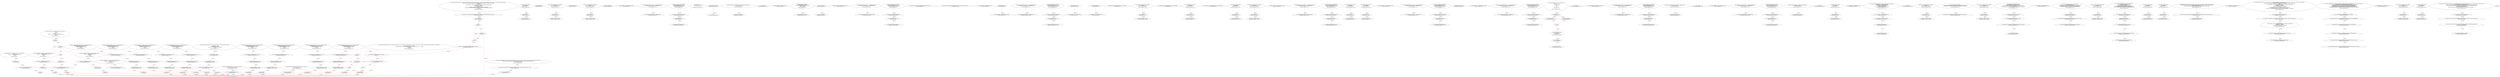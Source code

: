 digraph  {
13 [label="2_ function add(uint256 a, uint256 b) internal pure returns (uint256) {\n        uint256 c = a + b;\n        require(c >= a, \"SafeMath: addition overflow\");\n        return c;\n    }\n13-function_definition-3-7", method="add(uint256 a,uint256 b)", type_label=function_definition];
30 [label="3_ uint256 c = a + b;\n30-new_variable-4-4", method="add(uint256 a,uint256 b)", type_label=new_variable];
38 [label="4_ require(c >= a, \"SafeMath: addition overflow\");\n38-expression_statement-5-5", method="add(uint256 a,uint256 b)", type_label=expression_statement];
48 [label="5_ return c;\n48-return-6-6", method="add(uint256 a,uint256 b)", type_label=return];
50 [label="7_ function sub(uint256 a, uint256 b) internal pure returns (uint256) {\n        require(b <= a, \"SafeMath: subtraction overflow\");\n        uint256 c = a - b;\n        return c;\n    }\n50-function_definition-8-12", method="sub(uint256 a,uint256 b)", type_label=function_definition];
67 [label="8_ require(b <= a, \"SafeMath: subtraction overflow\");\n67-expression_statement-9-9", method="sub(uint256 a,uint256 b)", type_label=expression_statement];
77 [label="9_ uint256 c = a - b;\n77-new_variable-10-10", method="sub(uint256 a,uint256 b)", type_label=new_variable];
85 [label="10_ return c;\n85-return-11-11", method="sub(uint256 a,uint256 b)", type_label=return];
87 [label="12_ function mul(uint256 a, uint256 b) internal pure returns (uint256) {\n        if (a == 0) {\n            return 0;\n        }\n        uint256 c = a * b;\n        require(c / a == b, \"SafeMath: multiplication overflow\");\n        return c;\n    }\n87-function_definition-13-20", method="mul(uint256 a,uint256 b)", type_label=function_definition];
104 [label="13_ if_a == 0\n104-if-14-16", method="mul(uint256 a,uint256 b)", type_label=if];
3251 [label="13_ end_if", method="mul(uint256 a,uint256 b)", type_label=end_if];
109 [label="14_ return 0;\n109-return-15-15", method="mul(uint256 a,uint256 b)", type_label=return];
111 [label="16_ uint256 c = a * b;\n111-new_variable-17-17", method="mul(uint256 a,uint256 b)", type_label=new_variable];
119 [label="17_ require(c / a == b, \"SafeMath: multiplication overflow\");\n119-expression_statement-18-18", method="mul(uint256 a,uint256 b)", type_label=expression_statement];
131 [label="18_ return c;\n131-return-19-19", method="mul(uint256 a,uint256 b)", type_label=return];
133 [label="20_ function div(uint256 a, uint256 b) internal pure returns (uint256) {\n        require(b > 0, \"SafeMath: division by zero\");\n        uint256 c = a / b;\n        return c;\n    }\n133-function_definition-21-25", method="div(uint256 a,uint256 b)", type_label=function_definition];
150 [label="21_ require(b > 0, \"SafeMath: division by zero\");\n150-expression_statement-22-22", method="div(uint256 a,uint256 b)", type_label=expression_statement];
160 [label="22_ uint256 c = a / b;\n160-new_variable-23-23", method="div(uint256 a,uint256 b)", type_label=new_variable];
168 [label="23_ return c;\n168-return-24-24", method="div(uint256 a,uint256 b)", type_label=return];
170 [label="25_ function mod(uint256 a, uint256 b) internal pure returns (uint256) {\n        require(b != 0, \"SafeMath: modulo by zero\");\n        return a % b;\n    }\n170-function_definition-26-29", method="mod(uint256 a,uint256 b)", type_label=function_definition];
187 [label="26_ require(b != 0, \"SafeMath: modulo by zero\");\n187-expression_statement-27-27", method="mod(uint256 a,uint256 b)", type_label=expression_statement];
197 [label="27_ return a % b;\n197-return-28-28", method="mod(uint256 a,uint256 b)", type_label=return];
204 [label="31_ function bug_intou15() public{\n    uint8 vundflw =0;\n    vundflw = vundflw -10;    \n}\n204-function_definition-32-35", method="bug_intou15()", type_label=function_definition];
208 [label="32_ uint8 vundflw =0;\n208-new_variable-33-33", method="bug_intou15()", type_label=new_variable];
214 [label="33_ vundflw = vundflw -10;\n214-expression_statement-34-34", method="bug_intou15()", type_label=expression_statement];
220 [label="35_ address public owner;\n220-new_variable-36-36", method="", type_label=new_variable];
225 [label="36_ function bug_intou28(uint8 p_intou28) public{\n    uint8 vundflw1=0;\n    vundflw1 = vundflw1 + p_intou28;    \n}\n225-function_definition-37-40", method="bug_intou28(uint8 p_intou28)", type_label=function_definition];
233 [label="37_ uint8 vundflw1=0;\n233-new_variable-38-38", method="bug_intou28(uint8 p_intou28)", type_label=new_variable];
239 [label="38_ vundflw1 = vundflw1 + p_intou28;\n239-expression_statement-39-39", method="bug_intou28(uint8 p_intou28)", type_label=expression_statement];
245 [label="40_ address private newOwner;\n245-new_variable-41-41", method="", type_label=new_variable];
250 [label="41_ function bug_intou36(uint8 p_intou36) public{\n    uint8 vundflw1=0;\n    vundflw1 = vundflw1 + p_intou36;    \n}\n250-function_definition-42-45", method="bug_intou36(uint8 p_intou36)", type_label=function_definition];
258 [label="42_ uint8 vundflw1=0;\n258-new_variable-43-43", method="bug_intou36(uint8 p_intou36)", type_label=new_variable];
264 [label="43_ vundflw1 = vundflw1 + p_intou36;\n264-expression_statement-44-44", method="bug_intou36(uint8 p_intou36)", type_label=expression_statement];
286 [label="47_ owner = msg.sender;\n286-expression_statement-48-48", method="", type_label=expression_statement];
292 [label="49_ mapping(address => uint) public lockTime_intou1;\n292-new_variable-50-50", method="", type_label=new_variable];
299 [label="50_ function increaseLockTime_intou1(uint _secondsToIncrease) public {\n        lockTime_intou1[msg.sender] += _secondsToIncrease;   \n    }\n299-function_definition-51-53", method="increaseLockTime_intou1(uint _secondsToIncrease)", type_label=function_definition];
307 [label="51_ lockTime_intou1[msg.sender] += _secondsToIncrease;\n307-expression_statement-52-52", method="increaseLockTime_intou1(uint _secondsToIncrease)", type_label=expression_statement];
315 [label="53_ function withdraw_ovrflow1() public {\n        require(now > lockTime_intou1[msg.sender]);    \n        uint transferValue_intou1 = 10;           \n        msg.sender.transfer(transferValue_intou1);\n    }\n315-function_definition-54-58", method="withdraw_ovrflow1()", type_label=function_definition];
319 [label="54_ require(now > lockTime_intou1[msg.sender]);\n319-expression_statement-55-55", method="withdraw_ovrflow1()", type_label=expression_statement];
330 [label="55_ uint transferValue_intou1 = 10;\n330-new_variable-56-56", method="withdraw_ovrflow1()", type_label=new_variable];
336 [label="56_ msg.sender.transfer(transferValue_intou1);\n336-expression_statement-57-57", method="withdraw_ovrflow1()", type_label=expression_statement];
345 [label="58_ modifier onlyOwner {\n        require(msg.sender == owner);\n        _;\n    }\n345-expression_statement-59-62", method="", type_label=expression_statement];
348 [label="59_ require(msg.sender == owner);\n348-expression_statement-60-60", method="", type_label=expression_statement];
357 [label="60_ _;\n357-expression_statement-61-61", method="", type_label=expression_statement];
359 [label="62_ function onlyOwnerTransferOwnership(address _newOwner) public onlyOwner {\n        newOwner = _newOwner;\n    }\n359-function_definition-63-65", method="onlyOwnerTransferOwnership(address _newOwner)", type_label=function_definition];
366 [label="62_ onlyOwner\n366-expression_statement-63-63", method="onlyOwnerTransferOwnership(address _newOwner)", type_label=expression_statement];
369 [label="63_ newOwner = _newOwner;\n369-expression_statement-64-64", method="onlyOwnerTransferOwnership(address _newOwner)", type_label=expression_statement];
373 [label="65_ mapping(address => uint) balances_intou2;\n373-new_variable-66-66", method="", type_label=new_variable];
379 [label="66_ function transfer_undrflow2(address _to, uint _value) public returns (bool) {\n    require(balances_intou2[msg.sender] - _value >= 0);   \n    balances_intou2[msg.sender] -= _value;   \n    balances_intou2[_to] += _value;   \n    return true;\n  }\n379-function_definition-67-72", method="transfer_undrflow2(address _to,uint _value)", type_label=function_definition];
395 [label="67_ require(balances_intou2[msg.sender] - _value >= 0);\n395-expression_statement-68-68", method="transfer_undrflow2(address _to,uint _value)", type_label=expression_statement];
408 [label="68_ balances_intou2[msg.sender] -= _value;\n408-expression_statement-69-69", method="transfer_undrflow2(address _to,uint _value)", type_label=expression_statement];
416 [label="69_ balances_intou2[_to] += _value;\n416-expression_statement-70-70", method="transfer_undrflow2(address _to,uint _value)", type_label=expression_statement];
422 [label="70_ return true;\n422-return-71-71", method="transfer_undrflow2(address _to,uint _value)", type_label=return];
425 [label="72_ function acceptOwnership() public {\n        require(msg.sender == newOwner);\n        emit OwnershipTransferred(now, owner, newOwner);\n        owner = newOwner;\n        newOwner = address(0);\n    }\n425-function_definition-73-78", method="acceptOwnership()", type_label=function_definition];
429 [label="73_ require(msg.sender == newOwner);\n429-expression_statement-74-74", method="acceptOwnership()", type_label=expression_statement];
446 [label="75_ owner = newOwner;\n446-expression_statement-76-76", method="acceptOwnership()", type_label=expression_statement];
450 [label="76_ newOwner = address(0);\n450-expression_statement-77-77", method="acceptOwnership()", type_label=expression_statement];
456 [label="78_ mapping(address => uint) public lockTime_intou17;\n456-new_variable-79-79", method="", type_label=new_variable];
463 [label="79_ function increaseLockTime_intou17(uint _secondsToIncrease) public {\n        lockTime_intou17[msg.sender] += _secondsToIncrease;   \n    }\n463-function_definition-80-82", method="increaseLockTime_intou17(uint _secondsToIncrease)", type_label=function_definition];
471 [label="80_ lockTime_intou17[msg.sender] += _secondsToIncrease;\n471-expression_statement-81-81", method="increaseLockTime_intou17(uint _secondsToIncrease)", type_label=expression_statement];
479 [label="82_ function withdraw_intou17() public {\n        require(now > lockTime_intou17[msg.sender]);    \n        uint transferValue_intou17 = 10;           \n        msg.sender.transfer(transferValue_intou17);\n    }\n479-function_definition-83-87", method="withdraw_intou17()", type_label=function_definition];
483 [label="83_ require(now > lockTime_intou17[msg.sender]);\n483-expression_statement-84-84", method="withdraw_intou17()", type_label=expression_statement];
494 [label="84_ uint transferValue_intou17 = 10;\n494-new_variable-85-85", method="withdraw_intou17()", type_label=new_variable];
500 [label="85_ msg.sender.transfer(transferValue_intou17);\n500-expression_statement-86-86", method="withdraw_intou17()", type_label=expression_statement];
512 [label="90_ function transfer(address _to, uint256 _amount) external returns (bool);\n512-function_definition-91-91", method="transfer(address _to,uint256 _amount)", type_label=function_definition];
527 [label="91_ function transferFrom(address _from, address _to, uint256 _amount) external returns (bool);\n527-function_definition-92-92", method="transferFrom(address _from,address _to,uint256 _amount)", type_label=function_definition];
557 [label="95_ mapping(address => uint) balances_intou34;\n557-new_variable-96-96", method="", type_label=new_variable];
563 [label="96_ function transfer_intou34(address _to, uint _value) public returns (bool) {\n    require(balances_intou34[msg.sender] - _value >= 0);   \n    balances_intou34[msg.sender] -= _value;   \n    balances_intou34[_to] += _value;   \n    return true;\n  }\n563-function_definition-97-102", method="transfer_intou34(address _to,uint _value)", type_label=function_definition];
579 [label="97_ require(balances_intou34[msg.sender] - _value >= 0);\n579-expression_statement-98-98", method="transfer_intou34(address _to,uint _value)", type_label=expression_statement];
592 [label="98_ balances_intou34[msg.sender] -= _value;\n592-expression_statement-99-99", method="transfer_intou34(address _to,uint _value)", type_label=expression_statement];
600 [label="99_ balances_intou34[_to] += _value;\n600-expression_statement-100-100", method="transfer_intou34(address _to,uint _value)", type_label=expression_statement];
606 [label="100_ return true;\n606-return-101-101", method="transfer_intou34(address _to,uint _value)", type_label=return];
609 [label="102_ bool public safeGuard;\n609-new_variable-103-103", method="", type_label=new_variable];
614 [label="103_ mapping(address => uint) public lockTime_intou21;\n614-new_variable-104-104", method="", type_label=new_variable];
621 [label="104_ function increaseLockTime_intou21(uint _secondsToIncrease) public {\n        lockTime_intou21[msg.sender] += _secondsToIncrease;   \n    }\n621-function_definition-105-107", method="increaseLockTime_intou21(uint _secondsToIncrease)", type_label=function_definition];
629 [label="105_ lockTime_intou21[msg.sender] += _secondsToIncrease;\n629-expression_statement-106-106", method="increaseLockTime_intou21(uint _secondsToIncrease)", type_label=expression_statement];
637 [label="107_ function withdraw_intou21() public {\n        require(now > lockTime_intou21[msg.sender]);    \n        uint transferValue_intou21 = 10;           \n        msg.sender.transfer(transferValue_intou21);\n    }\n637-function_definition-108-112", method="withdraw_intou21()", type_label=function_definition];
641 [label="108_ require(now > lockTime_intou21[msg.sender]);\n641-expression_statement-109-109", method="withdraw_intou21()", type_label=expression_statement];
652 [label="109_ uint transferValue_intou21 = 10;\n652-new_variable-110-110", method="withdraw_intou21()", type_label=new_variable];
658 [label="110_ msg.sender.transfer(transferValue_intou21);\n658-expression_statement-111-111", method="withdraw_intou21()", type_label=expression_statement];
667 [label="112_ address public feeAccount;\n667-new_variable-113-113", method="", type_label=new_variable];
672 [label="113_ mapping(address => uint) balances_intou10;\n672-new_variable-114-114", method="", type_label=new_variable];
678 [label="114_ function transfer_intou10(address _to, uint _value) public returns (bool) {\n    require(balances_intou10[msg.sender] - _value >= 0);   \n    balances_intou10[msg.sender] -= _value;   \n    balances_intou10[_to] += _value;   \n    return true;\n  }\n678-function_definition-115-120", method="transfer_intou10(address _to,uint _value)", type_label=function_definition];
694 [label="115_ require(balances_intou10[msg.sender] - _value >= 0);\n694-expression_statement-116-116", method="transfer_intou10(address _to,uint _value)", type_label=expression_statement];
707 [label="116_ balances_intou10[msg.sender] -= _value;\n707-expression_statement-117-117", method="transfer_intou10(address _to,uint _value)", type_label=expression_statement];
715 [label="117_ balances_intou10[_to] += _value;\n715-expression_statement-118-118", method="transfer_intou10(address _to,uint _value)", type_label=expression_statement];
721 [label="118_ return true;\n721-return-119-119", method="transfer_intou10(address _to,uint _value)", type_label=return];
724 [label="120_ uint public tradingFee = 50;\n724-new_variable-121-121", method="", type_label=new_variable];
730 [label="121_ mapping(address => uint) balances_intou22;\n730-new_variable-122-122", method="", type_label=new_variable];
736 [label="122_ function transfer_intou22(address _to, uint _value) public returns (bool) {\n    require(balances_intou22[msg.sender] - _value >= 0);   \n    balances_intou22[msg.sender] -= _value;   \n    balances_intou22[_to] += _value;   \n    return true;\n  }\n736-function_definition-123-128", method="transfer_intou22(address _to,uint _value)", type_label=function_definition];
752 [label="123_ require(balances_intou22[msg.sender] - _value >= 0);\n752-expression_statement-124-124", method="transfer_intou22(address _to,uint _value)", type_label=expression_statement];
765 [label="124_ balances_intou22[msg.sender] -= _value;\n765-expression_statement-125-125", method="transfer_intou22(address _to,uint _value)", type_label=expression_statement];
773 [label="125_ balances_intou22[_to] += _value;\n773-expression_statement-126-126", method="transfer_intou22(address _to,uint _value)", type_label=expression_statement];
779 [label="126_ return true;\n779-return-127-127", method="transfer_intou22(address _to,uint _value)", type_label=return];
782 [label="128_ mapping (address => mapping (address => uint)) public tokens;\n782-new_variable-129-129", method="", type_label=new_variable];
791 [label="129_ function bug_intou12(uint8 p_intou12) public{\n    uint8 vundflw1=0;\n    vundflw1 = vundflw1 + p_intou12;    \n}\n791-function_definition-130-133", method="bug_intou12(uint8 p_intou12)", type_label=function_definition];
799 [label="130_ uint8 vundflw1=0;\n799-new_variable-131-131", method="bug_intou12(uint8 p_intou12)", type_label=new_variable];
805 [label="131_ vundflw1 = vundflw1 + p_intou12;\n805-expression_statement-132-132", method="bug_intou12(uint8 p_intou12)", type_label=expression_statement];
811 [label="133_ mapping (address => mapping (bytes32 => bool)) public orders;\n811-new_variable-134-134", method="", type_label=new_variable];
820 [label="134_ function bug_intou11() public{\n    uint8 vundflw =0;\n    vundflw = vundflw -10;    \n}\n820-function_definition-135-138", method="bug_intou11()", type_label=function_definition];
824 [label="135_ uint8 vundflw =0;\n824-new_variable-136-136", method="bug_intou11()", type_label=new_variable];
830 [label="136_ vundflw = vundflw -10;\n830-expression_statement-137-137", method="bug_intou11()", type_label=expression_statement];
836 [label="138_ mapping (address => mapping (bytes32 => uint)) public orderFills;\n836-new_variable-139-139", method="", type_label=new_variable];
845 [label="139_ function bug_intou35() public{\n    uint8 vundflw =0;\n    vundflw = vundflw -10;    \n}\n845-function_definition-140-143", method="bug_intou35()", type_label=function_definition];
849 [label="140_ uint8 vundflw =0;\n849-new_variable-141-141", method="bug_intou35()", type_label=new_variable];
855 [label="141_ vundflw = vundflw -10;\n855-expression_statement-142-142", method="bug_intou35()", type_label=expression_statement];
895 [label="144_ function bug_intou40(uint8 p_intou40) public{\n    uint8 vundflw1=0;\n    vundflw1 = vundflw1 + p_intou40;    \n}\n895-function_definition-145-148", method="bug_intou40(uint8 p_intou40)", type_label=function_definition];
903 [label="145_ uint8 vundflw1=0;\n903-new_variable-146-146", method="bug_intou40(uint8 p_intou40)", type_label=new_variable];
909 [label="146_ vundflw1 = vundflw1 + p_intou40;\n909-expression_statement-147-147", method="bug_intou40(uint8 p_intou40)", type_label=expression_statement];
961 [label="149_ mapping(address => uint) public lockTime_intou33;\n961-new_variable-150-150", method="", type_label=new_variable];
968 [label="150_ function increaseLockTime_intou33(uint _secondsToIncrease) public {\n        lockTime_intou33[msg.sender] += _secondsToIncrease;   \n    }\n968-function_definition-151-153", method="increaseLockTime_intou33(uint _secondsToIncrease)", type_label=function_definition];
976 [label="151_ lockTime_intou33[msg.sender] += _secondsToIncrease;\n976-expression_statement-152-152", method="increaseLockTime_intou33(uint _secondsToIncrease)", type_label=expression_statement];
984 [label="153_ function withdraw_intou33() public {\n        require(now > lockTime_intou33[msg.sender]);    \n        uint transferValue_intou33 = 10;           \n        msg.sender.transfer(transferValue_intou33);\n    }\n984-function_definition-154-158", method="withdraw_intou33()", type_label=function_definition];
988 [label="154_ require(now > lockTime_intou33[msg.sender]);\n988-expression_statement-155-155", method="withdraw_intou33()", type_label=expression_statement];
999 [label="155_ uint transferValue_intou33 = 10;\n999-new_variable-156-156", method="withdraw_intou33()", type_label=new_variable];
1005 [label="156_ msg.sender.transfer(transferValue_intou33);\n1005-expression_statement-157-157", method="withdraw_intou33()", type_label=expression_statement];
1044 [label="159_ function bug_intou27() public{\n    uint8 vundflw =0;\n    vundflw = vundflw -10;    \n}\n1044-function_definition-160-163", method="bug_intou27()", type_label=function_definition];
1048 [label="160_ uint8 vundflw =0;\n1048-new_variable-161-161", method="bug_intou27()", type_label=new_variable];
1054 [label="161_ vundflw = vundflw -10;\n1054-expression_statement-162-162", method="bug_intou27()", type_label=expression_statement];
1082 [label="164_ function bug_intou31() public{\n    uint8 vundflw =0;\n    vundflw = vundflw -10;    \n}\n1082-function_definition-165-168", method="bug_intou31()", type_label=function_definition];
1086 [label="165_ uint8 vundflw =0;\n1086-new_variable-166-166", method="bug_intou31()", type_label=new_variable];
1092 [label="166_ vundflw = vundflw -10;\n1092-expression_statement-167-167", method="bug_intou31()", type_label=expression_statement];
1120 [label="169_ mapping(address => uint) public lockTime_intou13;\n1120-new_variable-170-170", method="", type_label=new_variable];
1127 [label="170_ function increaseLockTime_intou13(uint _secondsToIncrease) public {\n        lockTime_intou13[msg.sender] += _secondsToIncrease;   \n    }\n1127-function_definition-171-173", method="increaseLockTime_intou13(uint _secondsToIncrease)", type_label=function_definition];
1135 [label="171_ lockTime_intou13[msg.sender] += _secondsToIncrease;\n1135-expression_statement-172-172", method="increaseLockTime_intou13(uint _secondsToIncrease)", type_label=expression_statement];
1143 [label="173_ function withdraw_intou13() public {\n        require(now > lockTime_intou13[msg.sender]);    \n        uint transferValue_intou13 = 10;           \n        msg.sender.transfer(transferValue_intou13);\n    }\n1143-function_definition-174-178", method="withdraw_intou13()", type_label=function_definition];
1147 [label="174_ require(now > lockTime_intou13[msg.sender]);\n1147-expression_statement-175-175", method="withdraw_intou13()", type_label=expression_statement];
1158 [label="175_ uint transferValue_intou13 = 10;\n1158-new_variable-176-176", method="withdraw_intou13()", type_label=new_variable];
1164 [label="176_ msg.sender.transfer(transferValue_intou13);\n1164-expression_statement-177-177", method="withdraw_intou13()", type_label=expression_statement];
1185 [label="180_ feeAccount = msg.sender;\n1185-expression_statement-181-181", method="", type_label=expression_statement];
1191 [label="182_ mapping(address => uint) public lockTime_intou37;\n1191-new_variable-183-183", method="", type_label=new_variable];
1198 [label="183_ function increaseLockTime_intou37(uint _secondsToIncrease) public {\n        lockTime_intou37[msg.sender] += _secondsToIncrease;   \n    }\n1198-function_definition-184-186", method="increaseLockTime_intou37(uint _secondsToIncrease)", type_label=function_definition];
1206 [label="184_ lockTime_intou37[msg.sender] += _secondsToIncrease;\n1206-expression_statement-185-185", method="increaseLockTime_intou37(uint _secondsToIncrease)", type_label=expression_statement];
1214 [label="186_ function withdraw_intou37() public {\n        require(now > lockTime_intou37[msg.sender]);    \n        uint transferValue_intou37 = 10;           \n        msg.sender.transfer(transferValue_intou37);\n    }\n1214-function_definition-187-191", method="withdraw_intou37()", type_label=function_definition];
1218 [label="187_ require(now > lockTime_intou37[msg.sender]);\n1218-expression_statement-188-188", method="withdraw_intou37()", type_label=expression_statement];
1229 [label="188_ uint transferValue_intou37 = 10;\n1229-new_variable-189-189", method="withdraw_intou37()", type_label=new_variable];
1235 [label="189_ msg.sender.transfer(transferValue_intou37);\n1235-expression_statement-190-190", method="withdraw_intou37()", type_label=expression_statement];
1244 [label="191_ function changeSafeguardStatus() onlyOwner public\n    {\n        if (safeGuard == false)\n        {\n            safeGuard = true;\n        }\n        else\n        {\n            safeGuard = false;    \n        }\n    }\n1244-function_definition-192-202", method="changeSafeguardStatus()", type_label=function_definition];
1246 [label="191_ onlyOwner\n1246-expression_statement-192-192", method="changeSafeguardStatus()", type_label=expression_statement];
1250 [label="193_ if_safeGuard == false\n1250-if-194-201", method="changeSafeguardStatus()", type_label=if];
4397 [label="193_ end_if", method="changeSafeguardStatus()", type_label=end_if];
1256 [label="195_ safeGuard = true;\n1256-expression_statement-196-196", method="changeSafeguardStatus()", type_label=expression_statement];
1262 [label="199_ safeGuard = false;\n1262-expression_statement-200-200", method="changeSafeguardStatus()", type_label=expression_statement];
1267 [label="202_ function bug_intou3() public{\n    uint8 vundflw =0;\n    vundflw = vundflw -10;    \n}\n1267-function_definition-203-206", method="bug_intou3()", type_label=function_definition];
1271 [label="203_ uint8 vundflw =0;\n1271-new_variable-204-204", method="bug_intou3()", type_label=new_variable];
1277 [label="204_ vundflw = vundflw -10;\n1277-expression_statement-205-205", method="bug_intou3()", type_label=expression_statement];
1283 [label="206_ function calculatePercentage(uint256 PercentOf, uint256 percentTo ) internal pure returns (uint256) \n    {\n        uint256 factor = 10000;\n        require(percentTo <= factor);\n        uint256 c = PercentOf.mul(percentTo).div(factor);\n        return c;\n    }\n1283-function_definition-207-213", method="calculatePercentage(uint256 PercentOf,uint256 percentTo)", type_label=function_definition];
1300 [label="208_ uint256 factor = 10000;\n1300-new_variable-209-209", method="calculatePercentage(uint256 PercentOf,uint256 percentTo)", type_label=new_variable];
1306 [label="209_ require(percentTo <= factor);\n1306-expression_statement-210-210", method="calculatePercentage(uint256 PercentOf,uint256 percentTo)", type_label=expression_statement];
1313 [label="210_ uint256 c = PercentOf.mul(percentTo).div(factor);\n1313-new_variable-211-211", method="calculatePercentage(uint256 PercentOf,uint256 percentTo)", type_label=new_variable];
1329 [label="211_ return c;\n1329-return-212-212", method="calculatePercentage(uint256 PercentOf,uint256 percentTo)", type_label=return];
1331 [label="213_ mapping(address => uint) public lockTime_intou9;\n1331-new_variable-214-214", method="", type_label=new_variable];
1338 [label="214_ function increaseLockTime_intou9(uint _secondsToIncrease) public {\n        lockTime_intou9[msg.sender] += _secondsToIncrease;   \n    }\n1338-function_definition-215-217", method="increaseLockTime_intou9(uint _secondsToIncrease)", type_label=function_definition];
1346 [label="215_ lockTime_intou9[msg.sender] += _secondsToIncrease;\n1346-expression_statement-216-216", method="increaseLockTime_intou9(uint _secondsToIncrease)", type_label=expression_statement];
1354 [label="217_ function withdraw_intou9() public {\n        require(now > lockTime_intou9[msg.sender]);    \n        uint transferValue_intou9 = 10;           \n        msg.sender.transfer(transferValue_intou9);\n    }\n1354-function_definition-218-222", method="withdraw_intou9()", type_label=function_definition];
1358 [label="218_ require(now > lockTime_intou9[msg.sender]);\n1358-expression_statement-219-219", method="withdraw_intou9()", type_label=expression_statement];
1369 [label="219_ uint transferValue_intou9 = 10;\n1369-new_variable-220-220", method="withdraw_intou9()", type_label=new_variable];
1375 [label="220_ msg.sender.transfer(transferValue_intou9);\n1375-expression_statement-221-221", method="withdraw_intou9()", type_label=expression_statement];
1384 [label="222_ function changeFeeAccount(address feeAccount_) public onlyOwner {\n    feeAccount = feeAccount_;\n  }\n1384-function_definition-223-225", method="changeFeeAccount(address feeAccount_)", type_label=function_definition];
1391 [label="222_ onlyOwner\n1391-expression_statement-223-223", method="changeFeeAccount(address feeAccount_)", type_label=expression_statement];
1394 [label="223_ feeAccount = feeAccount_;\n1394-expression_statement-224-224", method="changeFeeAccount(address feeAccount_)", type_label=expression_statement];
1398 [label="225_ mapping(address => uint) public lockTime_intou25;\n1398-new_variable-226-226", method="", type_label=new_variable];
1405 [label="226_ function increaseLockTime_intou25(uint _secondsToIncrease) public {\n        lockTime_intou25[msg.sender] += _secondsToIncrease;   \n    }\n1405-function_definition-227-229", method="increaseLockTime_intou25(uint _secondsToIncrease)", type_label=function_definition];
1413 [label="227_ lockTime_intou25[msg.sender] += _secondsToIncrease;\n1413-expression_statement-228-228", method="increaseLockTime_intou25(uint _secondsToIncrease)", type_label=expression_statement];
1421 [label="229_ function withdraw_intou25() public {\n        require(now > lockTime_intou25[msg.sender]);    \n        uint transferValue_intou25 = 10;           \n        msg.sender.transfer(transferValue_intou25);\n    }\n1421-function_definition-230-234", method="withdraw_intou25()", type_label=function_definition];
1425 [label="230_ require(now > lockTime_intou25[msg.sender]);\n1425-expression_statement-231-231", method="withdraw_intou25()", type_label=expression_statement];
1436 [label="231_ uint transferValue_intou25 = 10;\n1436-new_variable-232-232", method="withdraw_intou25()", type_label=new_variable];
1442 [label="232_ msg.sender.transfer(transferValue_intou25);\n1442-expression_statement-233-233", method="withdraw_intou25()", type_label=expression_statement];
1451 [label="234_ function changetradingFee(uint tradingFee_) public onlyOwner{\n    tradingFee = tradingFee_;\n  }\n1451-function_definition-235-237", method="changetradingFee(uint tradingFee_)", type_label=function_definition];
1458 [label="234_ onlyOwner\n1458-expression_statement-235-235", method="changetradingFee(uint tradingFee_)", type_label=expression_statement];
1461 [label="235_ tradingFee = tradingFee_;\n1461-expression_statement-236-236", method="changetradingFee(uint tradingFee_)", type_label=expression_statement];
1465 [label="237_ function bug_intou19() public{\n    uint8 vundflw =0;\n    vundflw = vundflw -10;    \n}\n1465-function_definition-238-241", method="bug_intou19()", type_label=function_definition];
1469 [label="238_ uint8 vundflw =0;\n1469-new_variable-239-239", method="bug_intou19()", type_label=new_variable];
1475 [label="239_ vundflw = vundflw -10;\n1475-expression_statement-240-240", method="bug_intou19()", type_label=expression_statement];
1481 [label="241_ function availableTradingFeeOwner() public view returns(uint256){\n      return tokens[address(0)][feeAccount];\n  }\n1481-function_definition-242-244", method="availableTradingFeeOwner()", type_label=function_definition];
1490 [label="242_ return tokens[address(0)][feeAccount];\n1490-return-243-243", method="availableTradingFeeOwner()", type_label=return];
1498 [label="244_ mapping(address => uint) balances_intou26;\n1498-new_variable-245-245", method="", type_label=new_variable];
1504 [label="245_ function transfer_intou26(address _to, uint _value) public returns (bool) {\n    require(balances_intou26[msg.sender] - _value >= 0);   \n    balances_intou26[msg.sender] -= _value;   \n    balances_intou26[_to] += _value;   \n    return true;\n  }\n1504-function_definition-246-251", method="transfer_intou26(address _to,uint _value)", type_label=function_definition];
1520 [label="246_ require(balances_intou26[msg.sender] - _value >= 0);\n1520-expression_statement-247-247", method="transfer_intou26(address _to,uint _value)", type_label=expression_statement];
1533 [label="247_ balances_intou26[msg.sender] -= _value;\n1533-expression_statement-248-248", method="transfer_intou26(address _to,uint _value)", type_label=expression_statement];
1541 [label="248_ balances_intou26[_to] += _value;\n1541-expression_statement-249-249", method="transfer_intou26(address _to,uint _value)", type_label=expression_statement];
1547 [label="249_ return true;\n1547-return-250-250", method="transfer_intou26(address _to,uint _value)", type_label=return];
1550 [label="251_ function withdrawTradingFeeOwner() public onlyOwner returns (string memory){\n      uint256 amount = availableTradingFeeOwner();\n      require (amount > 0, 'Nothing to withdraw');\n      tokens[address(0)][feeAccount] = 0;\n      msg.sender.transfer(amount);\n      emit OwnerWithdrawTradingFee(owner, amount);\n  }\n1550-function_definition-252-258", method="withdrawTradingFeeOwner()", type_label=function_definition];
1553 [label="251_ onlyOwner\n1553-expression_statement-252-252", method="withdrawTradingFeeOwner()", type_label=expression_statement];
1560 [label="252_ uint256 amount = availableTradingFeeOwner();\n1560-new_variable-253-253", method="withdrawTradingFeeOwner()", type_label=new_variable];
1567 [label="253_ require (amount > 0, 'Nothing to withdraw');\n1567-expression_statement-254-254", method="withdrawTradingFeeOwner()", type_label=expression_statement];
1577 [label="254_ tokens[address(0)][feeAccount] = 0;\n1577-expression_statement-255-255", method="withdrawTradingFeeOwner()", type_label=expression_statement];
1587 [label="255_ msg.sender.transfer(amount);\n1587-expression_statement-256-256", method="withdrawTradingFeeOwner()", type_label=expression_statement];
1602 [label="258_ function bug_intou20(uint8 p_intou20) public{\n    uint8 vundflw1=0;\n    vundflw1 = vundflw1 + p_intou20;    \n}\n1602-function_definition-259-262", method="bug_intou20(uint8 p_intou20)", type_label=function_definition];
1610 [label="259_ uint8 vundflw1=0;\n1610-new_variable-260-260", method="bug_intou20(uint8 p_intou20)", type_label=new_variable];
1616 [label="260_ vundflw1 = vundflw1 + p_intou20;\n1616-expression_statement-261-261", method="bug_intou20(uint8 p_intou20)", type_label=expression_statement];
1622 [label="262_ function deposit() public payable {\n    tokens[address(0)][msg.sender] = tokens[address(0)][msg.sender].add(msg.value);\n    emit Deposit(now, address(0), msg.sender, msg.value, tokens[address(0)][msg.sender]);\n  }\n1622-function_definition-263-266", method="deposit()", type_label=function_definition];
1627 [label="263_ tokens[address(0)][msg.sender] = tokens[address(0)][msg.sender].add(msg.value);\n1627-expression_statement-264-264", method="deposit()", type_label=expression_statement];
1680 [label="266_ function bug_intou32(uint8 p_intou32) public{\n    uint8 vundflw1=0;\n    vundflw1 = vundflw1 + p_intou32;    \n}\n1680-function_definition-267-270", method="bug_intou32(uint8 p_intou32)", type_label=function_definition];
1688 [label="267_ uint8 vundflw1=0;\n1688-new_variable-268-268", method="bug_intou32(uint8 p_intou32)", type_label=new_variable];
1694 [label="268_ vundflw1 = vundflw1 + p_intou32;\n1694-expression_statement-269-269", method="bug_intou32(uint8 p_intou32)", type_label=expression_statement];
1700 [label="270_ function withdraw(uint amount) public {\n    require(!safeGuard,\"System Paused by Admin\");\n    require(tokens[address(0)][msg.sender] >= amount);\n    tokens[address(0)][msg.sender] = tokens[address(0)][msg.sender].sub(amount);\n    msg.sender.transfer(amount);\n    emit Withdraw(now, address(0), msg.sender, amount, tokens[address(0)][msg.sender]);\n  }\n1700-function_definition-271-277", method="withdraw(uint amount)", type_label=function_definition];
1708 [label="271_ require(!safeGuard,\"System Paused by Admin\");\n1708-expression_statement-272-272", method="withdraw(uint amount)", type_label=expression_statement];
1717 [label="272_ require(tokens[address(0)][msg.sender] >= amount);\n1717-expression_statement-273-273", method="withdraw(uint amount)", type_label=expression_statement];
1732 [label="273_ tokens[address(0)][msg.sender] = tokens[address(0)][msg.sender].sub(amount);\n1732-expression_statement-274-274", method="withdraw(uint amount)", type_label=expression_statement];
1757 [label="274_ msg.sender.transfer(amount);\n1757-expression_statement-275-275", method="withdraw(uint amount)", type_label=expression_statement];
1790 [label="277_ mapping(address => uint) balances_intou38;\n1790-new_variable-278-278", method="", type_label=new_variable];
1796 [label="278_ function transfer_intou38(address _to, uint _value) public returns (bool) {\n    require(balances_intou38[msg.sender] - _value >= 0);   \n    balances_intou38[msg.sender] -= _value;   \n    balances_intou38[_to] += _value;   \n    return true;\n  }\n1796-function_definition-279-284", method="transfer_intou38(address _to,uint _value)", type_label=function_definition];
1812 [label="279_ require(balances_intou38[msg.sender] - _value >= 0);\n1812-expression_statement-280-280", method="transfer_intou38(address _to,uint _value)", type_label=expression_statement];
1825 [label="280_ balances_intou38[msg.sender] -= _value;\n1825-expression_statement-281-281", method="transfer_intou38(address _to,uint _value)", type_label=expression_statement];
1833 [label="281_ balances_intou38[_to] += _value;\n1833-expression_statement-282-282", method="transfer_intou38(address _to,uint _value)", type_label=expression_statement];
1839 [label="282_ return true;\n1839-return-283-283", method="transfer_intou38(address _to,uint _value)", type_label=return];
1842 [label="284_ function depositToken(address token, uint amount) public {\n    require(token!=address(0));\n    require(ERC20Essential(token).transferFrom(msg.sender, address(this), amount));\n    tokens[token][msg.sender] = tokens[token][msg.sender].add(amount);\n    emit Deposit(now, token, msg.sender, amount, tokens[token][msg.sender]);\n  }\n1842-function_definition-285-290", method="depositToken(address token,uint amount)", type_label=function_definition];
1854 [label="285_ require(token!=address(0));\n1854-expression_statement-286-286", method="depositToken(address token,uint amount)", type_label=expression_statement];
1863 [label="286_ require(ERC20Essential(token).transferFrom(msg.sender, address(this), amount));\n1863-expression_statement-287-287", method="depositToken(address token,uint amount)", type_label=expression_statement];
1884 [label="287_ tokens[token][msg.sender] = tokens[token][msg.sender].add(amount);\n1884-expression_statement-288-288", method="depositToken(address token,uint amount)", type_label=expression_statement];
1925 [label="290_ function bug_intou4(uint8 p_intou4) public{\n    uint8 vundflw1=0;\n    vundflw1 = vundflw1 + p_intou4;    \n}\n1925-function_definition-291-294", method="bug_intou4(uint8 p_intou4)", type_label=function_definition];
1933 [label="291_ uint8 vundflw1=0;\n1933-new_variable-292-292", method="bug_intou4(uint8 p_intou4)", type_label=new_variable];
1939 [label="292_ vundflw1 = vundflw1 + p_intou4;\n1939-expression_statement-293-293", method="bug_intou4(uint8 p_intou4)", type_label=expression_statement];
1945 [label="294_ function withdrawToken(address token, uint amount) public {\n    require(!safeGuard,\"System Paused by Admin\");\n    require(token!=address(0));\n    require(tokens[token][msg.sender] >= amount);\n    tokens[token][msg.sender] = tokens[token][msg.sender].sub(amount);\n	  ERC20Essential(token).transfer(msg.sender, amount);\n    emit Withdraw(now, token, msg.sender, amount, tokens[token][msg.sender]);\n  }\n1945-function_definition-295-302", method="withdrawToken(address token,uint amount)", type_label=function_definition];
1957 [label="295_ require(!safeGuard,\"System Paused by Admin\");\n1957-expression_statement-296-296", method="withdrawToken(address token,uint amount)", type_label=expression_statement];
1966 [label="296_ require(token!=address(0));\n1966-expression_statement-297-297", method="withdrawToken(address token,uint amount)", type_label=expression_statement];
1975 [label="297_ require(tokens[token][msg.sender] >= amount);\n1975-expression_statement-298-298", method="withdrawToken(address token,uint amount)", type_label=expression_statement];
1988 [label="298_ tokens[token][msg.sender] = tokens[token][msg.sender].sub(amount);\n1988-expression_statement-299-299", method="withdrawToken(address token,uint amount)", type_label=expression_statement];
2009 [label="299_ ERC20Essential(token).transfer(msg.sender, amount);\n2009-expression_statement-300-300", method="withdrawToken(address token,uint amount)", type_label=expression_statement];
2043 [label="302_ function bug_intou7() public{\n    uint8 vundflw =0;\n    vundflw = vundflw -10;    \n}\n2043-function_definition-303-306", method="bug_intou7()", type_label=function_definition];
2047 [label="303_ uint8 vundflw =0;\n2047-new_variable-304-304", method="bug_intou7()", type_label=new_variable];
2053 [label="304_ vundflw = vundflw -10;\n2053-expression_statement-305-305", method="bug_intou7()", type_label=expression_statement];
2059 [label="306_ function balanceOf(address token, address user) public view returns (uint) {\n    return tokens[token][user];\n  }\n2059-function_definition-307-309", method="balanceOf(address token,address user)", type_label=function_definition];
2076 [label="307_ return tokens[token][user];\n2076-return-308-308", method="balanceOf(address token,address user)", type_label=return];
2082 [label="309_ function bug_intou23() public{\n    uint8 vundflw =0;\n    vundflw = vundflw -10;    \n}\n2082-function_definition-310-313", method="bug_intou23()", type_label=function_definition];
2086 [label="310_ uint8 vundflw =0;\n2086-new_variable-311-311", method="bug_intou23()", type_label=new_variable];
2092 [label="311_ vundflw = vundflw -10;\n2092-expression_statement-312-312", method="bug_intou23()", type_label=expression_statement];
2098 [label="313_ function order(address tokenGet, uint amountGet, address tokenGive, uint amountGive, uint expires, uint nonce) public {\n    bytes32 hash = keccak256(abi.encodePacked(this, tokenGet, amountGet, tokenGive, amountGive, expires, nonce));\n    orders[msg.sender][hash] = true;\n    emit Order(now, tokenGet, amountGet, tokenGive, amountGive, expires, nonce, msg.sender);\n  }\n2098-function_definition-314-318", method="order(address tokenGet,uint amountGet,address tokenGive,uint amountGive,uint expires,uint nonce)", type_label=function_definition];
2126 [label="314_ bytes32 hash = keccak256(abi.encodePacked(this, tokenGet, amountGet, tokenGive, amountGive, expires, nonce));\n2126-new_variable-315-315", method="order(address tokenGet,uint amountGet,address tokenGive,uint amountGive,uint expires,uint nonce)", type_label=new_variable];
2152 [label="315_ orders[msg.sender][hash] = true;\n2152-expression_statement-316-316", method="order(address tokenGet,uint amountGet,address tokenGive,uint amountGive,uint expires,uint nonce)", type_label=expression_statement];
2183 [label="318_ mapping(address => uint) balances_intou14;\n2183-new_variable-319-319", method="", type_label=new_variable];
2189 [label="319_ function transfer_intou14(address _to, uint _value) public returns (bool) {\n    require(balances_intou14[msg.sender] - _value >= 0);   \n    balances_intou14[msg.sender] -= _value;   \n    balances_intou14[_to] += _value;   \n    return true;\n  }\n2189-function_definition-320-325", method="transfer_intou14(address _to,uint _value)", type_label=function_definition];
2205 [label="320_ require(balances_intou14[msg.sender] - _value >= 0);\n2205-expression_statement-321-321", method="transfer_intou14(address _to,uint _value)", type_label=expression_statement];
2218 [label="321_ balances_intou14[msg.sender] -= _value;\n2218-expression_statement-322-322", method="transfer_intou14(address _to,uint _value)", type_label=expression_statement];
2226 [label="322_ balances_intou14[_to] += _value;\n2226-expression_statement-323-323", method="transfer_intou14(address _to,uint _value)", type_label=expression_statement];
2232 [label="323_ return true;\n2232-return-324-324", method="transfer_intou14(address _to,uint _value)", type_label=return];
2235 [label="325_ function trade(address tokenGet, uint amountGet, address tokenGive, uint amountGive, uint expires, uint nonce, address user, uint8 v, bytes32 r, bytes32 s, uint amount) public {\n    require(!safeGuard,\"System Paused by Admin\");\n    bytes32 hash = keccak256(abi.encodePacked(this, tokenGet, amountGet, tokenGive, amountGive, expires, nonce));\n    require((\n      (orders[user][hash] || ecrecover(keccak256(abi.encodePacked(\"\x19Ethereum Signed Message:\n32\", hash)),v,r,s) == user) &&\n      block.number <= expires &&\n      orderFills[user][hash].add(amount) <= amountGet\n    ));\n    tradeBalances(tokenGet, amountGet, tokenGive, amountGive, user, amount);\n    orderFills[user][hash] = orderFills[user][hash].add(amount);\n    emit Trade(now, tokenGet, amount, tokenGive, amountGive * amount / amountGet, user, msg.sender);\n  }\n2235-function_definition-326-337", method="trade(address tokenGet,uint amountGet,address tokenGive,uint amountGive,uint expires,uint nonce,address user,uint8 v,bytes32 r,bytes32 s,uint amount)", type_label=function_definition];
2283 [label="326_ require(!safeGuard,\"System Paused by Admin\");\n2283-expression_statement-327-327", method="trade(address tokenGet,uint amountGet,address tokenGive,uint amountGive,uint expires,uint nonce,address user,uint8 v,bytes32 r,bytes32 s,uint amount)", type_label=expression_statement];
2292 [label="327_ bytes32 hash = keccak256(abi.encodePacked(this, tokenGet, amountGet, tokenGive, amountGive, expires, nonce));\n2292-new_variable-328-328", method="trade(address tokenGet,uint amountGet,address tokenGive,uint amountGive,uint expires,uint nonce,address user,uint8 v,bytes32 r,bytes32 s,uint amount)", type_label=new_variable];
2318 [label="328_ require((\n      (orders[user][hash] || ecrecover(keccak256(abi.encodePacked(\"\x19Ethereum Signed Message:\n32\", hash)),v,r,s) == user) &&\n      block.number <= expires &&\n      orderFills[user][hash].add(amount) <= amountGet\n    ));\n2318-expression_statement-329-333", method="trade(address tokenGet,uint amountGet,address tokenGive,uint amountGive,uint expires,uint nonce,address user,uint8 v,bytes32 r,bytes32 s,uint amount)", type_label=expression_statement];
2372 [label="333_ tradeBalances(tokenGet, amountGet, tokenGive, amountGive, user, amount);\n2372-expression_statement-334-334", method="trade(address tokenGet,uint amountGet,address tokenGive,uint amountGive,uint expires,uint nonce,address user,uint8 v,bytes32 r,bytes32 s,uint amount)", type_label=expression_statement];
2387 [label="334_ orderFills[user][hash] = orderFills[user][hash].add(amount);\n2387-expression_statement-335-335", method="trade(address tokenGet,uint amountGet,address tokenGive,uint amountGive,uint expires,uint nonce,address user,uint8 v,bytes32 r,bytes32 s,uint amount)", type_label=expression_statement];
2426 [label="337_ function tradeBalances(address tokenGet, uint amountGet, address tokenGive, uint amountGive, address user, uint amount) internal {\n    uint tradingFeeXfer = calculatePercentage(amount,tradingFee);\n    tokens[tokenGet][msg.sender] = tokens[tokenGet][msg.sender].sub(amount.add(tradingFeeXfer));\n    tokens[tokenGet][user] = tokens[tokenGet][user].add(amount.sub(tradingFeeXfer));\n    tokens[address(0)][feeAccount] = tokens[address(0)][feeAccount].add(tradingFeeXfer);\n    tokens[tokenGive][user] = tokens[tokenGive][user].sub(amountGive.mul(amount) / amountGet);\n    tokens[tokenGive][msg.sender] = tokens[tokenGive][msg.sender].add(amountGive.mul(amount) / amountGet);\n  }\n2426-function_definition-338-345", method="tradeBalances(address tokenGet,uint amountGet,address tokenGive,uint amountGive,address user,uint amount)", type_label=function_definition];
2454 [label="338_ uint tradingFeeXfer = calculatePercentage(amount,tradingFee);\n2454-new_variable-339-339", method="tradeBalances(address tokenGet,uint amountGet,address tokenGive,uint amountGive,address user,uint amount)", type_label=new_variable];
2465 [label="339_ tokens[tokenGet][msg.sender] = tokens[tokenGet][msg.sender].sub(amount.add(tradingFeeXfer));\n2465-expression_statement-340-340", method="tradeBalances(address tokenGet,uint amountGet,address tokenGive,uint amountGive,address user,uint amount)", type_label=expression_statement];
2491 [label="340_ tokens[tokenGet][user] = tokens[tokenGet][user].add(amount.sub(tradingFeeXfer));\n2491-expression_statement-341-341", method="tradeBalances(address tokenGet,uint amountGet,address tokenGive,uint amountGive,address user,uint amount)", type_label=expression_statement];
2513 [label="341_ tokens[address(0)][feeAccount] = tokens[address(0)][feeAccount].add(tradingFeeXfer);\n2513-expression_statement-342-342", method="tradeBalances(address tokenGet,uint amountGet,address tokenGive,uint amountGive,address user,uint amount)", type_label=expression_statement];
2534 [label="342_ tokens[tokenGive][user] = tokens[tokenGive][user].sub(amountGive.mul(amount) / amountGet);\n2534-expression_statement-343-343", method="tradeBalances(address tokenGet,uint amountGet,address tokenGive,uint amountGive,address user,uint amount)", type_label=expression_statement];
2558 [label="343_ tokens[tokenGive][msg.sender] = tokens[tokenGive][msg.sender].add(amountGive.mul(amount) / amountGet);\n2558-expression_statement-344-344", method="tradeBalances(address tokenGet,uint amountGet,address tokenGive,uint amountGive,address user,uint amount)", type_label=expression_statement];
2586 [label="345_ mapping(address => uint) balances_intou30;\n2586-new_variable-346-346", method="", type_label=new_variable];
2592 [label="346_ function transfer_intou30(address _to, uint _value) public returns (bool) {\n    require(balances_intou30[msg.sender] - _value >= 0);   \n    balances_intou30[msg.sender] -= _value;   \n    balances_intou30[_to] += _value;   \n    return true;\n  }\n2592-function_definition-347-352", method="transfer_intou30(address _to,uint _value)", type_label=function_definition];
2608 [label="347_ require(balances_intou30[msg.sender] - _value >= 0);\n2608-expression_statement-348-348", method="transfer_intou30(address _to,uint _value)", type_label=expression_statement];
2621 [label="348_ balances_intou30[msg.sender] -= _value;\n2621-expression_statement-349-349", method="transfer_intou30(address _to,uint _value)", type_label=expression_statement];
2629 [label="349_ balances_intou30[_to] += _value;\n2629-expression_statement-350-350", method="transfer_intou30(address _to,uint _value)", type_label=expression_statement];
2635 [label="350_ return true;\n2635-return-351-351", method="transfer_intou30(address _to,uint _value)", type_label=return];
2638 [label="352_ function testTrade(address tokenGet, uint amountGet, address tokenGive, uint amountGive, uint expires, uint nonce, address user, uint8 v, bytes32 r, bytes32 s, uint amount, address sender) public view returns(bool) {\n    if (!(\n      tokens[tokenGet][sender] >= amount &&\n      availableVolume(tokenGet, amountGet, tokenGive, amountGive, expires, nonce, user, v, r, s) >= amount\n    )) return false;\n    return true;\n  }\n2638-function_definition-353-359", method="testTrade(address tokenGet,uint amountGet,address tokenGive,uint amountGive,uint expires,uint nonce,address user,uint8 v,bytes32 r,bytes32 s,uint amount,address sender)", type_label=function_definition];
2695 [label="353_ if\n2695-if-354-357", method="testTrade(address tokenGet,uint amountGet,address tokenGive,uint amountGive,uint expires,uint nonce,address user,uint8 v,bytes32 r,bytes32 s,uint amount,address sender)", type_label=if];
5842 [label="353_ end_if", method="testTrade(address tokenGet,uint amountGet,address tokenGive,uint amountGive,uint expires,uint nonce,address user,uint8 v,bytes32 r,bytes32 s,uint amount,address sender)", type_label=end_if];
2730 [label="356_ return false;\n2730-return-357-357", method="testTrade(address tokenGet,uint amountGet,address tokenGive,uint amountGive,uint expires,uint nonce,address user,uint8 v,bytes32 r,bytes32 s,uint amount,address sender)", type_label=return];
2733 [label="357_ return true;\n2733-return-358-358", method="testTrade(address tokenGet,uint amountGet,address tokenGive,uint amountGive,uint expires,uint nonce,address user,uint8 v,bytes32 r,bytes32 s,uint amount,address sender)", type_label=return];
2736 [label="359_ function bug_intou8(uint8 p_intou8) public{\n    uint8 vundflw1=0;\n    vundflw1 = vundflw1 + p_intou8;    \n}\n2736-function_definition-360-363", method="bug_intou8(uint8 p_intou8)", type_label=function_definition];
2744 [label="360_ uint8 vundflw1=0;\n2744-new_variable-361-361", method="bug_intou8(uint8 p_intou8)", type_label=new_variable];
2750 [label="361_ vundflw1 = vundflw1 + p_intou8;\n2750-expression_statement-362-362", method="bug_intou8(uint8 p_intou8)", type_label=expression_statement];
2756 [label="363_ function availableVolume(address tokenGet, uint amountGet, address tokenGive, uint amountGive, uint expires, uint nonce, address user, uint8 v, bytes32 r, bytes32 s) public view returns(uint) {\n    bytes32 hash = keccak256(abi.encodePacked(this, tokenGet, amountGet, tokenGive, amountGive, expires, nonce));\n    uint available1;\n    if (!(\n      (orders[user][hash] || ecrecover(keccak256(abi.encodePacked(\"\x19Ethereum Signed Message:\n32\", hash)),v,r,s) == user) &&\n      block.number <= expires\n    )) return 0;\n    available1 = tokens[tokenGive][user].mul(amountGet) / amountGive;\n    if (amountGet.sub(orderFills[user][hash])<available1) return amountGet.sub(orderFills[user][hash]);\n    return available1;\n  }\n2756-function_definition-364-374", method="availableVolume(address tokenGet,uint amountGet,address tokenGive,uint amountGive,uint expires,uint nonce,address user,uint8 v,bytes32 r,bytes32 s)", type_label=function_definition];
2805 [label="364_ bytes32 hash = keccak256(abi.encodePacked(this, tokenGet, amountGet, tokenGive, amountGive, expires, nonce));\n2805-new_variable-365-365", method="availableVolume(address tokenGet,uint amountGet,address tokenGive,uint amountGive,uint expires,uint nonce,address user,uint8 v,bytes32 r,bytes32 s)", type_label=new_variable];
2831 [label="365_ uint available1;\n2831-new_variable-366-366", method="availableVolume(address tokenGet,uint amountGet,address tokenGive,uint amountGive,uint expires,uint nonce,address user,uint8 v,bytes32 r,bytes32 s)", type_label=new_variable];
2836 [label="366_ if\n2836-if-367-370", method="availableVolume(address tokenGet,uint amountGet,address tokenGive,uint amountGive,uint expires,uint nonce,address user,uint8 v,bytes32 r,bytes32 s)", type_label=if];
5983 [label="366_ end_if", method="availableVolume(address tokenGet,uint amountGet,address tokenGive,uint amountGive,uint expires,uint nonce,address user,uint8 v,bytes32 r,bytes32 s)", type_label=end_if];
2875 [label="369_ return 0;\n2875-return-370-370", method="availableVolume(address tokenGet,uint amountGet,address tokenGive,uint amountGive,uint expires,uint nonce,address user,uint8 v,bytes32 r,bytes32 s)", type_label=return];
2877 [label="370_ available1 = tokens[tokenGive][user].mul(amountGet) / amountGive;\n2877-expression_statement-371-371", method="availableVolume(address tokenGet,uint amountGet,address tokenGive,uint amountGive,uint expires,uint nonce,address user,uint8 v,bytes32 r,bytes32 s)", type_label=expression_statement];
2892 [label="371_ if_amountGet.sub(orderFills[user][hash])<available1\n2892-if-372-372", method="availableVolume(address tokenGet,uint amountGet,address tokenGive,uint amountGive,uint expires,uint nonce,address user,uint8 v,bytes32 r,bytes32 s)", type_label=if];
6039 [label="371_ end_if", method="availableVolume(address tokenGet,uint amountGet,address tokenGive,uint amountGive,uint expires,uint nonce,address user,uint8 v,bytes32 r,bytes32 s)", type_label=end_if];
2905 [label="371_ return amountGet.sub(orderFills[user][hash]);\n2905-return-372-372", method="availableVolume(address tokenGet,uint amountGet,address tokenGive,uint amountGive,uint expires,uint nonce,address user,uint8 v,bytes32 r,bytes32 s)", type_label=return];
2916 [label="372_ return available1;\n2916-return-373-373", method="availableVolume(address tokenGet,uint amountGet,address tokenGive,uint amountGive,uint expires,uint nonce,address user,uint8 v,bytes32 r,bytes32 s)", type_label=return];
2918 [label="374_ function amountFilled(address tokenGet, uint amountGet, address tokenGive, uint amountGive, uint expires, uint nonce, address user) public view returns(uint) {\n    bytes32 hash = keccak256(abi.encodePacked(this, tokenGet, amountGet, tokenGive, amountGive, expires, nonce));\n    return orderFills[user][hash];\n  }\n2918-function_definition-375-378", method="amountFilled(address tokenGet,uint amountGet,address tokenGive,uint amountGive,uint expires,uint nonce,address user)", type_label=function_definition];
2955 [label="375_ bytes32 hash = keccak256(abi.encodePacked(this, tokenGet, amountGet, tokenGive, amountGive, expires, nonce));\n2955-new_variable-376-376", method="amountFilled(address tokenGet,uint amountGet,address tokenGive,uint amountGive,uint expires,uint nonce,address user)", type_label=new_variable];
2981 [label="376_ return orderFills[user][hash];\n2981-return-377-377", method="amountFilled(address tokenGet,uint amountGet,address tokenGive,uint amountGive,uint expires,uint nonce,address user)", type_label=return];
2987 [label="378_ function bug_intou39() public{\n    uint8 vundflw =0;\n    vundflw = vundflw -10;    \n}\n2987-function_definition-379-382", method="bug_intou39()", type_label=function_definition];
2991 [label="379_ uint8 vundflw =0;\n2991-new_variable-380-380", method="bug_intou39()", type_label=new_variable];
2997 [label="380_ vundflw = vundflw -10;\n2997-expression_statement-381-381", method="bug_intou39()", type_label=expression_statement];
3003 [label="382_ function cancelOrder(address tokenGet, uint amountGet, address tokenGive, uint amountGive, uint expires, uint nonce, uint8 v, bytes32 r, bytes32 s) public {\n    require(!safeGuard,\"System Paused by Admin\");\n    bytes32 hash = keccak256(abi.encodePacked(this, tokenGet, amountGet, tokenGive, amountGive, expires, nonce));\n    require((orders[msg.sender][hash] || ecrecover(keccak256(abi.encodePacked(\"\x19Ethereum Signed Message:\n32\", hash)),v,r,s) == msg.sender));\n    orderFills[msg.sender][hash] = amountGet;\n    emit Cancel(now, tokenGet, amountGet, tokenGive, amountGive, expires, nonce, msg.sender, v, r, s);\n  }\n3003-function_definition-383-389", method="cancelOrder(address tokenGet,uint amountGet,address tokenGive,uint amountGive,uint expires,uint nonce,uint8 v,bytes32 r,bytes32 s)", type_label=function_definition];
3043 [label="383_ require(!safeGuard,\"System Paused by Admin\");\n3043-expression_statement-384-384", method="cancelOrder(address tokenGet,uint amountGet,address tokenGive,uint amountGive,uint expires,uint nonce,uint8 v,bytes32 r,bytes32 s)", type_label=expression_statement];
3052 [label="384_ bytes32 hash = keccak256(abi.encodePacked(this, tokenGet, amountGet, tokenGive, amountGive, expires, nonce));\n3052-new_variable-385-385", method="cancelOrder(address tokenGet,uint amountGet,address tokenGive,uint amountGive,uint expires,uint nonce,uint8 v,bytes32 r,bytes32 s)", type_label=new_variable];
3078 [label="385_ require((orders[msg.sender][hash] || ecrecover(keccak256(abi.encodePacked(\"\x19Ethereum Signed Message:\n32\", hash)),v,r,s) == msg.sender));\n3078-expression_statement-386-386", method="cancelOrder(address tokenGet,uint amountGet,address tokenGive,uint amountGive,uint expires,uint nonce,uint8 v,bytes32 r,bytes32 s)", type_label=expression_statement];
3116 [label="386_ orderFills[msg.sender][hash] = amountGet;\n3116-expression_statement-387-387", method="cancelOrder(address tokenGet,uint amountGet,address tokenGive,uint amountGive,uint expires,uint nonce,uint8 v,bytes32 r,bytes32 s)", type_label=expression_statement];
1 [label="0_ start_node", method="", type_label=start];
2 [label="0_ exit_node", method="", type_label=exit];
13 -> 30  [color=red, controlflow_type=next_line, edge_type=CFG_edge, key=0, label=next_line];
30 -> 38  [color=red, controlflow_type=next_line, edge_type=CFG_edge, key=0, label=next_line];
38 -> 48  [color=red, controlflow_type=next_line, edge_type=CFG_edge, key=0, label=next_line];
48 -> 2  [color=red, controlflow_type=return_exit, edge_type=CFG_edge, key=0, label=return_exit];
50 -> 67  [color=red, controlflow_type=next_line, edge_type=CFG_edge, key=0, label=next_line];
67 -> 77  [color=red, controlflow_type=next_line, edge_type=CFG_edge, key=0, label=next_line];
77 -> 85  [color=red, controlflow_type=next_line, edge_type=CFG_edge, key=0, label=next_line];
85 -> 2  [color=red, controlflow_type=return_exit, edge_type=CFG_edge, key=0, label=return_exit];
87 -> 104  [color=red, controlflow_type=next_line, edge_type=CFG_edge, key=0, label=next_line];
104 -> 109  [color=red, controlflow_type=pos_next, edge_type=CFG_edge, key=0, label=pos_next];
104 -> 3251  [color=red, controlflow_type=neg_next, edge_type=CFG_edge, key=0, label=neg_next];
3251 -> 111  [color=red, controlflow_type=next_line, edge_type=CFG_edge, key=0, label=next_line];
109 -> 3251  [color=red, controlflow_type=end_if, edge_type=CFG_edge, key=0, label=end_if];
109 -> 2  [color=red, controlflow_type=return_exit, edge_type=CFG_edge, key=0, label=return_exit];
111 -> 119  [color=red, controlflow_type=next_line, edge_type=CFG_edge, key=0, label=next_line];
119 -> 131  [color=red, controlflow_type=next_line, edge_type=CFG_edge, key=0, label=next_line];
131 -> 2  [color=red, controlflow_type=return_exit, edge_type=CFG_edge, key=0, label=return_exit];
133 -> 150  [color=red, controlflow_type=next_line, edge_type=CFG_edge, key=0, label=next_line];
150 -> 160  [color=red, controlflow_type=next_line, edge_type=CFG_edge, key=0, label=next_line];
160 -> 168  [color=red, controlflow_type=next_line, edge_type=CFG_edge, key=0, label=next_line];
168 -> 2  [color=red, controlflow_type=return_exit, edge_type=CFG_edge, key=0, label=return_exit];
170 -> 187  [color=red, controlflow_type=next_line, edge_type=CFG_edge, key=0, label=next_line];
187 -> 197  [color=red, controlflow_type=next_line, edge_type=CFG_edge, key=0, label=next_line];
197 -> 2  [color=red, controlflow_type=return_exit, edge_type=CFG_edge, key=0, label=return_exit];
204 -> 208  [color=red, controlflow_type=next_line, edge_type=CFG_edge, key=0, label=next_line];
208 -> 214  [color=red, controlflow_type=next_line, edge_type=CFG_edge, key=0, label=next_line];
225 -> 233  [color=red, controlflow_type=next_line, edge_type=CFG_edge, key=0, label=next_line];
233 -> 239  [color=red, controlflow_type=next_line, edge_type=CFG_edge, key=0, label=next_line];
250 -> 258  [color=red, controlflow_type=next_line, edge_type=CFG_edge, key=0, label=next_line];
258 -> 264  [color=red, controlflow_type=next_line, edge_type=CFG_edge, key=0, label=next_line];
299 -> 307  [color=red, controlflow_type=next_line, edge_type=CFG_edge, key=0, label=next_line];
315 -> 319  [color=red, controlflow_type=next_line, edge_type=CFG_edge, key=0, label=next_line];
319 -> 330  [color=red, controlflow_type=next_line, edge_type=CFG_edge, key=0, label=next_line];
330 -> 336  [color=red, controlflow_type=next_line, edge_type=CFG_edge, key=0, label=next_line];
348 -> 357  [color=red, controlflow_type=next_line, edge_type=CFG_edge, key=0, label=next_line];
359 -> 369  [color=red, controlflow_type=next_line, edge_type=CFG_edge, key=0, label=next_line];
379 -> 395  [color=red, controlflow_type=next_line, edge_type=CFG_edge, key=0, label=next_line];
395 -> 408  [color=red, controlflow_type=next_line, edge_type=CFG_edge, key=0, label=next_line];
408 -> 416  [color=red, controlflow_type=next_line, edge_type=CFG_edge, key=0, label=next_line];
416 -> 422  [color=red, controlflow_type=next_line, edge_type=CFG_edge, key=0, label=next_line];
422 -> 2  [color=red, controlflow_type=return_exit, edge_type=CFG_edge, key=0, label=return_exit];
425 -> 429  [color=red, controlflow_type=next_line, edge_type=CFG_edge, key=0, label=next_line];
446 -> 450  [color=red, controlflow_type=next_line, edge_type=CFG_edge, key=0, label=next_line];
463 -> 471  [color=red, controlflow_type=next_line, edge_type=CFG_edge, key=0, label=next_line];
479 -> 483  [color=red, controlflow_type=next_line, edge_type=CFG_edge, key=0, label=next_line];
483 -> 494  [color=red, controlflow_type=next_line, edge_type=CFG_edge, key=0, label=next_line];
494 -> 500  [color=red, controlflow_type=next_line, edge_type=CFG_edge, key=0, label=next_line];
563 -> 579  [color=red, controlflow_type=next_line, edge_type=CFG_edge, key=0, label=next_line];
579 -> 592  [color=red, controlflow_type=next_line, edge_type=CFG_edge, key=0, label=next_line];
592 -> 600  [color=red, controlflow_type=next_line, edge_type=CFG_edge, key=0, label=next_line];
600 -> 606  [color=red, controlflow_type=next_line, edge_type=CFG_edge, key=0, label=next_line];
606 -> 2  [color=red, controlflow_type=return_exit, edge_type=CFG_edge, key=0, label=return_exit];
609 -> 614  [color=red, controlflow_type=next_line, edge_type=CFG_edge, key=0, label=next_line];
621 -> 629  [color=red, controlflow_type=next_line, edge_type=CFG_edge, key=0, label=next_line];
637 -> 641  [color=red, controlflow_type=next_line, edge_type=CFG_edge, key=0, label=next_line];
641 -> 652  [color=red, controlflow_type=next_line, edge_type=CFG_edge, key=0, label=next_line];
652 -> 658  [color=red, controlflow_type=next_line, edge_type=CFG_edge, key=0, label=next_line];
667 -> 672  [color=red, controlflow_type=next_line, edge_type=CFG_edge, key=0, label=next_line];
678 -> 694  [color=red, controlflow_type=next_line, edge_type=CFG_edge, key=0, label=next_line];
694 -> 707  [color=red, controlflow_type=next_line, edge_type=CFG_edge, key=0, label=next_line];
707 -> 715  [color=red, controlflow_type=next_line, edge_type=CFG_edge, key=0, label=next_line];
715 -> 721  [color=red, controlflow_type=next_line, edge_type=CFG_edge, key=0, label=next_line];
721 -> 2  [color=red, controlflow_type=return_exit, edge_type=CFG_edge, key=0, label=return_exit];
724 -> 730  [color=red, controlflow_type=next_line, edge_type=CFG_edge, key=0, label=next_line];
736 -> 752  [color=red, controlflow_type=next_line, edge_type=CFG_edge, key=0, label=next_line];
752 -> 765  [color=red, controlflow_type=next_line, edge_type=CFG_edge, key=0, label=next_line];
765 -> 773  [color=red, controlflow_type=next_line, edge_type=CFG_edge, key=0, label=next_line];
773 -> 779  [color=red, controlflow_type=next_line, edge_type=CFG_edge, key=0, label=next_line];
779 -> 2  [color=red, controlflow_type=return_exit, edge_type=CFG_edge, key=0, label=return_exit];
791 -> 799  [color=red, controlflow_type=next_line, edge_type=CFG_edge, key=0, label=next_line];
799 -> 805  [color=red, controlflow_type=next_line, edge_type=CFG_edge, key=0, label=next_line];
820 -> 824  [color=red, controlflow_type=next_line, edge_type=CFG_edge, key=0, label=next_line];
824 -> 830  [color=red, controlflow_type=next_line, edge_type=CFG_edge, key=0, label=next_line];
845 -> 849  [color=red, controlflow_type=next_line, edge_type=CFG_edge, key=0, label=next_line];
849 -> 855  [color=red, controlflow_type=next_line, edge_type=CFG_edge, key=0, label=next_line];
895 -> 903  [color=red, controlflow_type=next_line, edge_type=CFG_edge, key=0, label=next_line];
903 -> 909  [color=red, controlflow_type=next_line, edge_type=CFG_edge, key=0, label=next_line];
968 -> 976  [color=red, controlflow_type=next_line, edge_type=CFG_edge, key=0, label=next_line];
984 -> 988  [color=red, controlflow_type=next_line, edge_type=CFG_edge, key=0, label=next_line];
988 -> 999  [color=red, controlflow_type=next_line, edge_type=CFG_edge, key=0, label=next_line];
999 -> 1005  [color=red, controlflow_type=next_line, edge_type=CFG_edge, key=0, label=next_line];
1044 -> 1048  [color=red, controlflow_type=next_line, edge_type=CFG_edge, key=0, label=next_line];
1048 -> 1054  [color=red, controlflow_type=next_line, edge_type=CFG_edge, key=0, label=next_line];
1082 -> 1086  [color=red, controlflow_type=next_line, edge_type=CFG_edge, key=0, label=next_line];
1086 -> 1092  [color=red, controlflow_type=next_line, edge_type=CFG_edge, key=0, label=next_line];
1127 -> 1135  [color=red, controlflow_type=next_line, edge_type=CFG_edge, key=0, label=next_line];
1143 -> 1147  [color=red, controlflow_type=next_line, edge_type=CFG_edge, key=0, label=next_line];
1147 -> 1158  [color=red, controlflow_type=next_line, edge_type=CFG_edge, key=0, label=next_line];
1158 -> 1164  [color=red, controlflow_type=next_line, edge_type=CFG_edge, key=0, label=next_line];
1198 -> 1206  [color=red, controlflow_type=next_line, edge_type=CFG_edge, key=0, label=next_line];
1214 -> 1218  [color=red, controlflow_type=next_line, edge_type=CFG_edge, key=0, label=next_line];
1218 -> 1229  [color=red, controlflow_type=next_line, edge_type=CFG_edge, key=0, label=next_line];
1229 -> 1235  [color=red, controlflow_type=next_line, edge_type=CFG_edge, key=0, label=next_line];
1244 -> 1250  [color=red, controlflow_type=next_line, edge_type=CFG_edge, key=0, label=next_line];
1250 -> 1256  [color=red, controlflow_type=pos_next, edge_type=CFG_edge, key=0, label=pos_next];
1250 -> 1262  [color=red, controlflow_type=neg_next, edge_type=CFG_edge, key=0, label=neg_next];
4397 -> 1267  [color=red, controlflow_type=next_line, edge_type=CFG_edge, key=0, label=next_line];
1256 -> 4397  [color=red, controlflow_type=end_if, edge_type=CFG_edge, key=0, label=end_if];
1262 -> 4397  [color=red, controlflow_type=end_if, edge_type=CFG_edge, key=0, label=end_if];
1267 -> 1271  [color=red, controlflow_type=next_line, edge_type=CFG_edge, key=0, label=next_line];
1271 -> 1277  [color=red, controlflow_type=next_line, edge_type=CFG_edge, key=0, label=next_line];
1283 -> 1300  [color=red, controlflow_type=next_line, edge_type=CFG_edge, key=0, label=next_line];
1300 -> 1306  [color=red, controlflow_type=next_line, edge_type=CFG_edge, key=0, label=next_line];
1306 -> 1313  [color=red, controlflow_type=next_line, edge_type=CFG_edge, key=0, label=next_line];
1313 -> 1329  [color=red, controlflow_type=next_line, edge_type=CFG_edge, key=0, label=next_line];
1329 -> 2  [color=red, controlflow_type=return_exit, edge_type=CFG_edge, key=0, label=return_exit];
1338 -> 1346  [color=red, controlflow_type=next_line, edge_type=CFG_edge, key=0, label=next_line];
1354 -> 1358  [color=red, controlflow_type=next_line, edge_type=CFG_edge, key=0, label=next_line];
1358 -> 1369  [color=red, controlflow_type=next_line, edge_type=CFG_edge, key=0, label=next_line];
1369 -> 1375  [color=red, controlflow_type=next_line, edge_type=CFG_edge, key=0, label=next_line];
1384 -> 1394  [color=red, controlflow_type=next_line, edge_type=CFG_edge, key=0, label=next_line];
1405 -> 1413  [color=red, controlflow_type=next_line, edge_type=CFG_edge, key=0, label=next_line];
1421 -> 1425  [color=red, controlflow_type=next_line, edge_type=CFG_edge, key=0, label=next_line];
1425 -> 1436  [color=red, controlflow_type=next_line, edge_type=CFG_edge, key=0, label=next_line];
1436 -> 1442  [color=red, controlflow_type=next_line, edge_type=CFG_edge, key=0, label=next_line];
1451 -> 1461  [color=red, controlflow_type=next_line, edge_type=CFG_edge, key=0, label=next_line];
1465 -> 1469  [color=red, controlflow_type=next_line, edge_type=CFG_edge, key=0, label=next_line];
1469 -> 1475  [color=red, controlflow_type=next_line, edge_type=CFG_edge, key=0, label=next_line];
1481 -> 1490  [color=red, controlflow_type=next_line, edge_type=CFG_edge, key=0, label=next_line];
1490 -> 2  [color=red, controlflow_type=return_exit, edge_type=CFG_edge, key=0, label=return_exit];
1504 -> 1520  [color=red, controlflow_type=next_line, edge_type=CFG_edge, key=0, label=next_line];
1520 -> 1533  [color=red, controlflow_type=next_line, edge_type=CFG_edge, key=0, label=next_line];
1533 -> 1541  [color=red, controlflow_type=next_line, edge_type=CFG_edge, key=0, label=next_line];
1541 -> 1547  [color=red, controlflow_type=next_line, edge_type=CFG_edge, key=0, label=next_line];
1547 -> 2  [color=red, controlflow_type=return_exit, edge_type=CFG_edge, key=0, label=return_exit];
1550 -> 1560  [color=red, controlflow_type=next_line, edge_type=CFG_edge, key=0, label=next_line];
1560 -> 1567  [color=red, controlflow_type=next_line, edge_type=CFG_edge, key=0, label=next_line];
1567 -> 1577  [color=red, controlflow_type=next_line, edge_type=CFG_edge, key=0, label=next_line];
1577 -> 1587  [color=red, controlflow_type=next_line, edge_type=CFG_edge, key=0, label=next_line];
1602 -> 1610  [color=red, controlflow_type=next_line, edge_type=CFG_edge, key=0, label=next_line];
1610 -> 1616  [color=red, controlflow_type=next_line, edge_type=CFG_edge, key=0, label=next_line];
1622 -> 1627  [color=red, controlflow_type=next_line, edge_type=CFG_edge, key=0, label=next_line];
1680 -> 1688  [color=red, controlflow_type=next_line, edge_type=CFG_edge, key=0, label=next_line];
1688 -> 1694  [color=red, controlflow_type=next_line, edge_type=CFG_edge, key=0, label=next_line];
1700 -> 1708  [color=red, controlflow_type=next_line, edge_type=CFG_edge, key=0, label=next_line];
1708 -> 1717  [color=red, controlflow_type=next_line, edge_type=CFG_edge, key=0, label=next_line];
1717 -> 1732  [color=red, controlflow_type=next_line, edge_type=CFG_edge, key=0, label=next_line];
1732 -> 1757  [color=red, controlflow_type=next_line, edge_type=CFG_edge, key=0, label=next_line];
1796 -> 1812  [color=red, controlflow_type=next_line, edge_type=CFG_edge, key=0, label=next_line];
1812 -> 1825  [color=red, controlflow_type=next_line, edge_type=CFG_edge, key=0, label=next_line];
1825 -> 1833  [color=red, controlflow_type=next_line, edge_type=CFG_edge, key=0, label=next_line];
1833 -> 1839  [color=red, controlflow_type=next_line, edge_type=CFG_edge, key=0, label=next_line];
1839 -> 2  [color=red, controlflow_type=return_exit, edge_type=CFG_edge, key=0, label=return_exit];
1842 -> 1854  [color=red, controlflow_type=next_line, edge_type=CFG_edge, key=0, label=next_line];
1854 -> 1863  [color=red, controlflow_type=next_line, edge_type=CFG_edge, key=0, label=next_line];
1863 -> 1884  [color=red, controlflow_type=next_line, edge_type=CFG_edge, key=0, label=next_line];
1925 -> 1933  [color=red, controlflow_type=next_line, edge_type=CFG_edge, key=0, label=next_line];
1933 -> 1939  [color=red, controlflow_type=next_line, edge_type=CFG_edge, key=0, label=next_line];
1945 -> 1957  [color=red, controlflow_type=next_line, edge_type=CFG_edge, key=0, label=next_line];
1957 -> 1966  [color=red, controlflow_type=next_line, edge_type=CFG_edge, key=0, label=next_line];
1966 -> 1975  [color=red, controlflow_type=next_line, edge_type=CFG_edge, key=0, label=next_line];
1975 -> 1988  [color=red, controlflow_type=next_line, edge_type=CFG_edge, key=0, label=next_line];
1988 -> 2009  [color=red, controlflow_type=next_line, edge_type=CFG_edge, key=0, label=next_line];
2043 -> 2047  [color=red, controlflow_type=next_line, edge_type=CFG_edge, key=0, label=next_line];
2047 -> 2053  [color=red, controlflow_type=next_line, edge_type=CFG_edge, key=0, label=next_line];
2059 -> 2076  [color=red, controlflow_type=next_line, edge_type=CFG_edge, key=0, label=next_line];
2076 -> 2  [color=red, controlflow_type=return_exit, edge_type=CFG_edge, key=0, label=return_exit];
2082 -> 2086  [color=red, controlflow_type=next_line, edge_type=CFG_edge, key=0, label=next_line];
2086 -> 2092  [color=red, controlflow_type=next_line, edge_type=CFG_edge, key=0, label=next_line];
2098 -> 2126  [color=red, controlflow_type=next_line, edge_type=CFG_edge, key=0, label=next_line];
2126 -> 2152  [color=red, controlflow_type=next_line, edge_type=CFG_edge, key=0, label=next_line];
2189 -> 2205  [color=red, controlflow_type=next_line, edge_type=CFG_edge, key=0, label=next_line];
2205 -> 2218  [color=red, controlflow_type=next_line, edge_type=CFG_edge, key=0, label=next_line];
2218 -> 2226  [color=red, controlflow_type=next_line, edge_type=CFG_edge, key=0, label=next_line];
2226 -> 2232  [color=red, controlflow_type=next_line, edge_type=CFG_edge, key=0, label=next_line];
2232 -> 2  [color=red, controlflow_type=return_exit, edge_type=CFG_edge, key=0, label=return_exit];
2235 -> 2283  [color=red, controlflow_type=next_line, edge_type=CFG_edge, key=0, label=next_line];
2283 -> 2292  [color=red, controlflow_type=next_line, edge_type=CFG_edge, key=0, label=next_line];
2292 -> 2318  [color=red, controlflow_type=next_line, edge_type=CFG_edge, key=0, label=next_line];
2318 -> 2372  [color=red, controlflow_type=next_line, edge_type=CFG_edge, key=0, label=next_line];
2372 -> 2387  [color=red, controlflow_type=next_line, edge_type=CFG_edge, key=0, label=next_line];
2426 -> 2454  [color=red, controlflow_type=next_line, edge_type=CFG_edge, key=0, label=next_line];
2454 -> 2465  [color=red, controlflow_type=next_line, edge_type=CFG_edge, key=0, label=next_line];
2465 -> 2491  [color=red, controlflow_type=next_line, edge_type=CFG_edge, key=0, label=next_line];
2491 -> 2513  [color=red, controlflow_type=next_line, edge_type=CFG_edge, key=0, label=next_line];
2513 -> 2534  [color=red, controlflow_type=next_line, edge_type=CFG_edge, key=0, label=next_line];
2534 -> 2558  [color=red, controlflow_type=next_line, edge_type=CFG_edge, key=0, label=next_line];
2592 -> 2608  [color=red, controlflow_type=next_line, edge_type=CFG_edge, key=0, label=next_line];
2608 -> 2621  [color=red, controlflow_type=next_line, edge_type=CFG_edge, key=0, label=next_line];
2621 -> 2629  [color=red, controlflow_type=next_line, edge_type=CFG_edge, key=0, label=next_line];
2629 -> 2635  [color=red, controlflow_type=next_line, edge_type=CFG_edge, key=0, label=next_line];
2635 -> 2  [color=red, controlflow_type=return_exit, edge_type=CFG_edge, key=0, label=return_exit];
2638 -> 2695  [color=red, controlflow_type=next_line, edge_type=CFG_edge, key=0, label=next_line];
2695 -> 2730  [color=red, controlflow_type=pos_next, edge_type=CFG_edge, key=0, label=pos_next];
2695 -> 5842  [color=red, controlflow_type=neg_next, edge_type=CFG_edge, key=0, label=neg_next];
5842 -> 2733  [color=red, controlflow_type=next_line, edge_type=CFG_edge, key=0, label=next_line];
2730 -> 5842  [color=red, controlflow_type=end_if, edge_type=CFG_edge, key=0, label=end_if];
2730 -> 2  [color=red, controlflow_type=return_exit, edge_type=CFG_edge, key=0, label=return_exit];
2733 -> 2  [color=red, controlflow_type=return_exit, edge_type=CFG_edge, key=0, label=return_exit];
2736 -> 2744  [color=red, controlflow_type=next_line, edge_type=CFG_edge, key=0, label=next_line];
2744 -> 2750  [color=red, controlflow_type=next_line, edge_type=CFG_edge, key=0, label=next_line];
2756 -> 2805  [color=red, controlflow_type=next_line, edge_type=CFG_edge, key=0, label=next_line];
2805 -> 2831  [color=red, controlflow_type=next_line, edge_type=CFG_edge, key=0, label=next_line];
2831 -> 2836  [color=red, controlflow_type=next_line, edge_type=CFG_edge, key=0, label=next_line];
2836 -> 2875  [color=red, controlflow_type=pos_next, edge_type=CFG_edge, key=0, label=pos_next];
2836 -> 5983  [color=red, controlflow_type=neg_next, edge_type=CFG_edge, key=0, label=neg_next];
5983 -> 2877  [color=red, controlflow_type=next_line, edge_type=CFG_edge, key=0, label=next_line];
2875 -> 5983  [color=red, controlflow_type=end_if, edge_type=CFG_edge, key=0, label=end_if];
2875 -> 2  [color=red, controlflow_type=return_exit, edge_type=CFG_edge, key=0, label=return_exit];
2877 -> 2892  [color=red, controlflow_type=next_line, edge_type=CFG_edge, key=0, label=next_line];
2892 -> 2905  [color=red, controlflow_type=pos_next, edge_type=CFG_edge, key=0, label=pos_next];
2892 -> 6039  [color=red, controlflow_type=neg_next, edge_type=CFG_edge, key=0, label=neg_next];
6039 -> 2916  [color=red, controlflow_type=next_line, edge_type=CFG_edge, key=0, label=next_line];
2905 -> 6039  [color=red, controlflow_type=end_if, edge_type=CFG_edge, key=0, label=end_if];
2905 -> 2  [color=red, controlflow_type=return_exit, edge_type=CFG_edge, key=0, label=return_exit];
2916 -> 2  [color=red, controlflow_type=return_exit, edge_type=CFG_edge, key=0, label=return_exit];
2918 -> 2955  [color=red, controlflow_type=next_line, edge_type=CFG_edge, key=0, label=next_line];
2955 -> 2981  [color=red, controlflow_type=next_line, edge_type=CFG_edge, key=0, label=next_line];
2981 -> 2  [color=red, controlflow_type=return_exit, edge_type=CFG_edge, key=0, label=return_exit];
2987 -> 2991  [color=red, controlflow_type=next_line, edge_type=CFG_edge, key=0, label=next_line];
2991 -> 2997  [color=red, controlflow_type=next_line, edge_type=CFG_edge, key=0, label=next_line];
3003 -> 3043  [color=red, controlflow_type=next_line, edge_type=CFG_edge, key=0, label=next_line];
3043 -> 3052  [color=red, controlflow_type=next_line, edge_type=CFG_edge, key=0, label=next_line];
3052 -> 3078  [color=red, controlflow_type=next_line, edge_type=CFG_edge, key=0, label=next_line];
3078 -> 3116  [color=red, controlflow_type=next_line, edge_type=CFG_edge, key=0, label=next_line];
}
